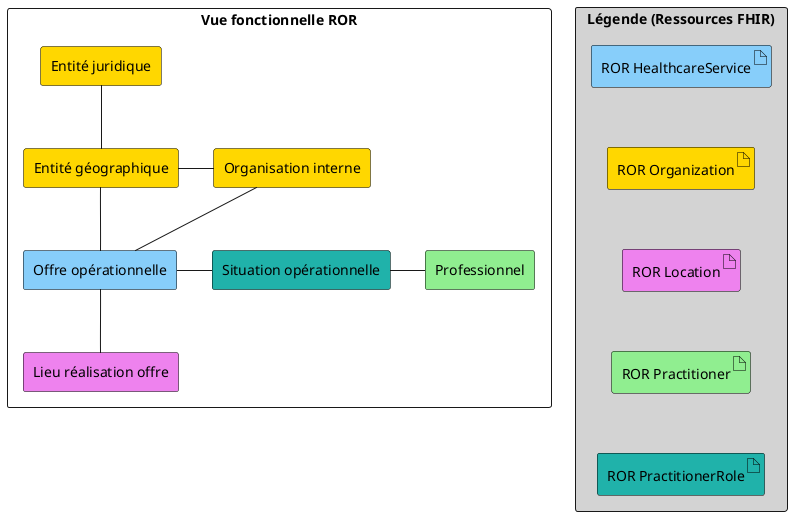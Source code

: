 @startuml

'Declaration des éléments
rectangle "Vue fonctionnelle ROR" {

    rectangle "Offre opérationnelle" as Offre #LightSkyBlue;line:Black;text:Black

    rectangle "Entité juridique" as EJ #Gold;line:Black;text:Black

    rectangle "Entité géographique" as EG #Gold;line:Black;text:Black

    rectangle "Organisation interne" as OI #Gold;line:Black;text:Black
    
    rectangle "Lieu réalisation offre" as Lieu #Violet;line:Black;text:Black

    rectangle "Professionnel" as Professionnel #LightGreen;line:Black;text:Black

    rectangle "Situation opérationnelle" as SO #LightSeaGreen;line:Black;text:Black

}

'Liens entre éléments
EJ -- EG 
EG - OI
EG -- Offre
OI -- Offre
Offre -- Lieu
Offre -  SO 
SO - Professionnel

'Légende

rectangle "Légende (Ressources FHIR)" #LightGrey {
    artifact "ROR HealthcareService" as healthcareservice #LightSkyBlue;line:Black;text:Black
    artifact "ROR Location" as location #Violet;line:Black;text:Black
    artifact "ROR Organization" as organization #Gold;line:Black;text:Black
    artifact "ROR Practitioner" as practitioner #LightGreen;line:Black;text:Black
    artifact "ROR PractitionerRole" as practitionerrole #LightSeaGreen;line:black;text:Black
}

healthcareservice -[hidden]- organization
organization -[hidden]- location
location -[hidden]- practitioner
practitioner -[hidden]- practitionerrole

url of healthcareservice [[StructureDefinition-ror-healthcareservice.html]]
url of location [[StructureDefinition-ror-location.html]]
url of organization [[StructureDefinition-ror-organization.html]]
url of practitioner [[StructureDefinition-ror-practitioner.html]]
url of practitionerrole [[StructureDefinition-ror-practitionerrole.html]] 

@enduml


